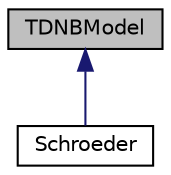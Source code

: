 digraph "TDNBModel"
{
  bgcolor="transparent";
  edge [fontname="Helvetica",fontsize="10",labelfontname="Helvetica",labelfontsize="10"];
  node [fontname="Helvetica",fontsize="10",shape=record];
  Node1 [label="TDNBModel",height=0.2,width=0.4,color="black", fillcolor="grey75", style="filled" fontcolor="black"];
  Node1 -> Node2 [dir="back",color="midnightblue",fontsize="10",style="solid",fontname="Helvetica"];
  Node2 [label="Schroeder",height=0.2,width=0.4,color="black",URL="$classFoam_1_1wallBoilingModels_1_1TDNBModels_1_1Schroeder.html"];
}
